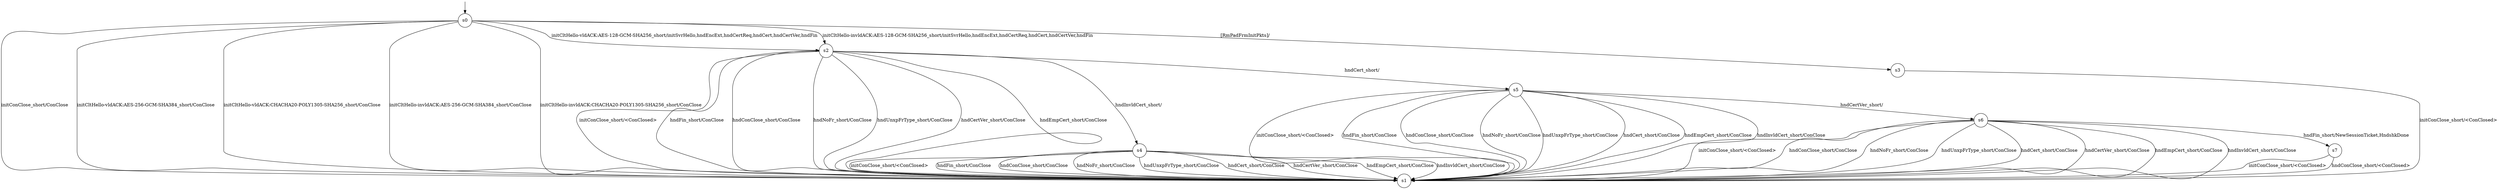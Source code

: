 digraph g {

s0 [shape="circle" label="s0"];
s1 [shape="circle" label="s1"];
s2 [shape="circle" label="s2"];
s3 [shape="circle" label="s3"];
s4 [shape="circle" label="s4"];
s5 [shape="circle" label="s5"];
s6 [shape="circle" label="s6"];
s7 [shape="circle" label="s7"];
s0 -> s1 [label="initConClose_short/ConClose "];
s0 -> s2 [label="initCltHello-vldACK:AES-128-GCM-SHA256_short/initSvrHello,hndEncExt,hndCertReq,hndCert,hndCertVer,hndFin "];
s0 -> s1 [label="initCltHello-vldACK:AES-256-GCM-SHA384_short/ConClose "];
s0 -> s1 [label="initCltHello-vldACK:CHACHA20-POLY1305-SHA256_short/ConClose "];
s0 -> s2 [label="initCltHello-invldACK:AES-128-GCM-SHA256_short/initSvrHello,hndEncExt,hndCertReq,hndCert,hndCertVer,hndFin "];
s0 -> s1 [label="initCltHello-invldACK:AES-256-GCM-SHA384_short/ConClose "];
s0 -> s1 [label="initCltHello-invldACK:CHACHA20-POLY1305-SHA256_short/ConClose "];
s0 -> s3 [label="[RmPadFrmInitPkts]/ "];
s2 -> s1 [label="initConClose_short/<ConClosed> "];
s2 -> s1 [label="hndFin_short/ConClose "];
s2 -> s1 [label="hndConClose_short/ConClose "];
s2 -> s1 [label="hndNoFr_short/ConClose "];
s2 -> s1 [label="hndUnxpFrType_short/ConClose "];
s2 -> s5 [label="hndCert_short/ "];
s2 -> s1 [label="hndCertVer_short/ConClose "];
s2 -> s1 [label="hndEmpCert_short/ConClose "];
s2 -> s4 [label="hndInvldCert_short/ "];
s3 -> s1 [label="initConClose_short/<ConClosed> "];
s4 -> s1 [label="initConClose_short/<ConClosed> "];
s4 -> s1 [label="hndFin_short/ConClose "];
s4 -> s1 [label="hndConClose_short/ConClose "];
s4 -> s1 [label="hndNoFr_short/ConClose "];
s4 -> s1 [label="hndUnxpFrType_short/ConClose "];
s4 -> s1 [label="hndCert_short/ConClose "];
s4 -> s1 [label="hndCertVer_short/ConClose "];
s4 -> s1 [label="hndEmpCert_short/ConClose "];
s4 -> s1 [label="hndInvldCert_short/ConClose "];
s5 -> s1 [label="initConClose_short/<ConClosed> "];
s5 -> s1 [label="hndFin_short/ConClose "];
s5 -> s1 [label="hndConClose_short/ConClose "];
s5 -> s1 [label="hndNoFr_short/ConClose "];
s5 -> s1 [label="hndUnxpFrType_short/ConClose "];
s5 -> s1 [label="hndCert_short/ConClose "];
s5 -> s6 [label="hndCertVer_short/ "];
s5 -> s1 [label="hndEmpCert_short/ConClose "];
s5 -> s1 [label="hndInvldCert_short/ConClose "];
s6 -> s1 [label="initConClose_short/<ConClosed> "];
s6 -> s7 [label="hndFin_short/NewSessionTicket,HndshkDone "];
s6 -> s1 [label="hndConClose_short/ConClose "];
s6 -> s1 [label="hndNoFr_short/ConClose "];
s6 -> s1 [label="hndUnxpFrType_short/ConClose "];
s6 -> s1 [label="hndCert_short/ConClose "];
s6 -> s1 [label="hndCertVer_short/ConClose "];
s6 -> s1 [label="hndEmpCert_short/ConClose "];
s6 -> s1 [label="hndInvldCert_short/ConClose "];
s7 -> s1 [label="initConClose_short/<ConClosed> "];
s7 -> s1 [label="hndConClose_short/<ConClosed> "];

__start0 [label="" shape="none" width="0" height="0"];
__start0 -> s0;

}

